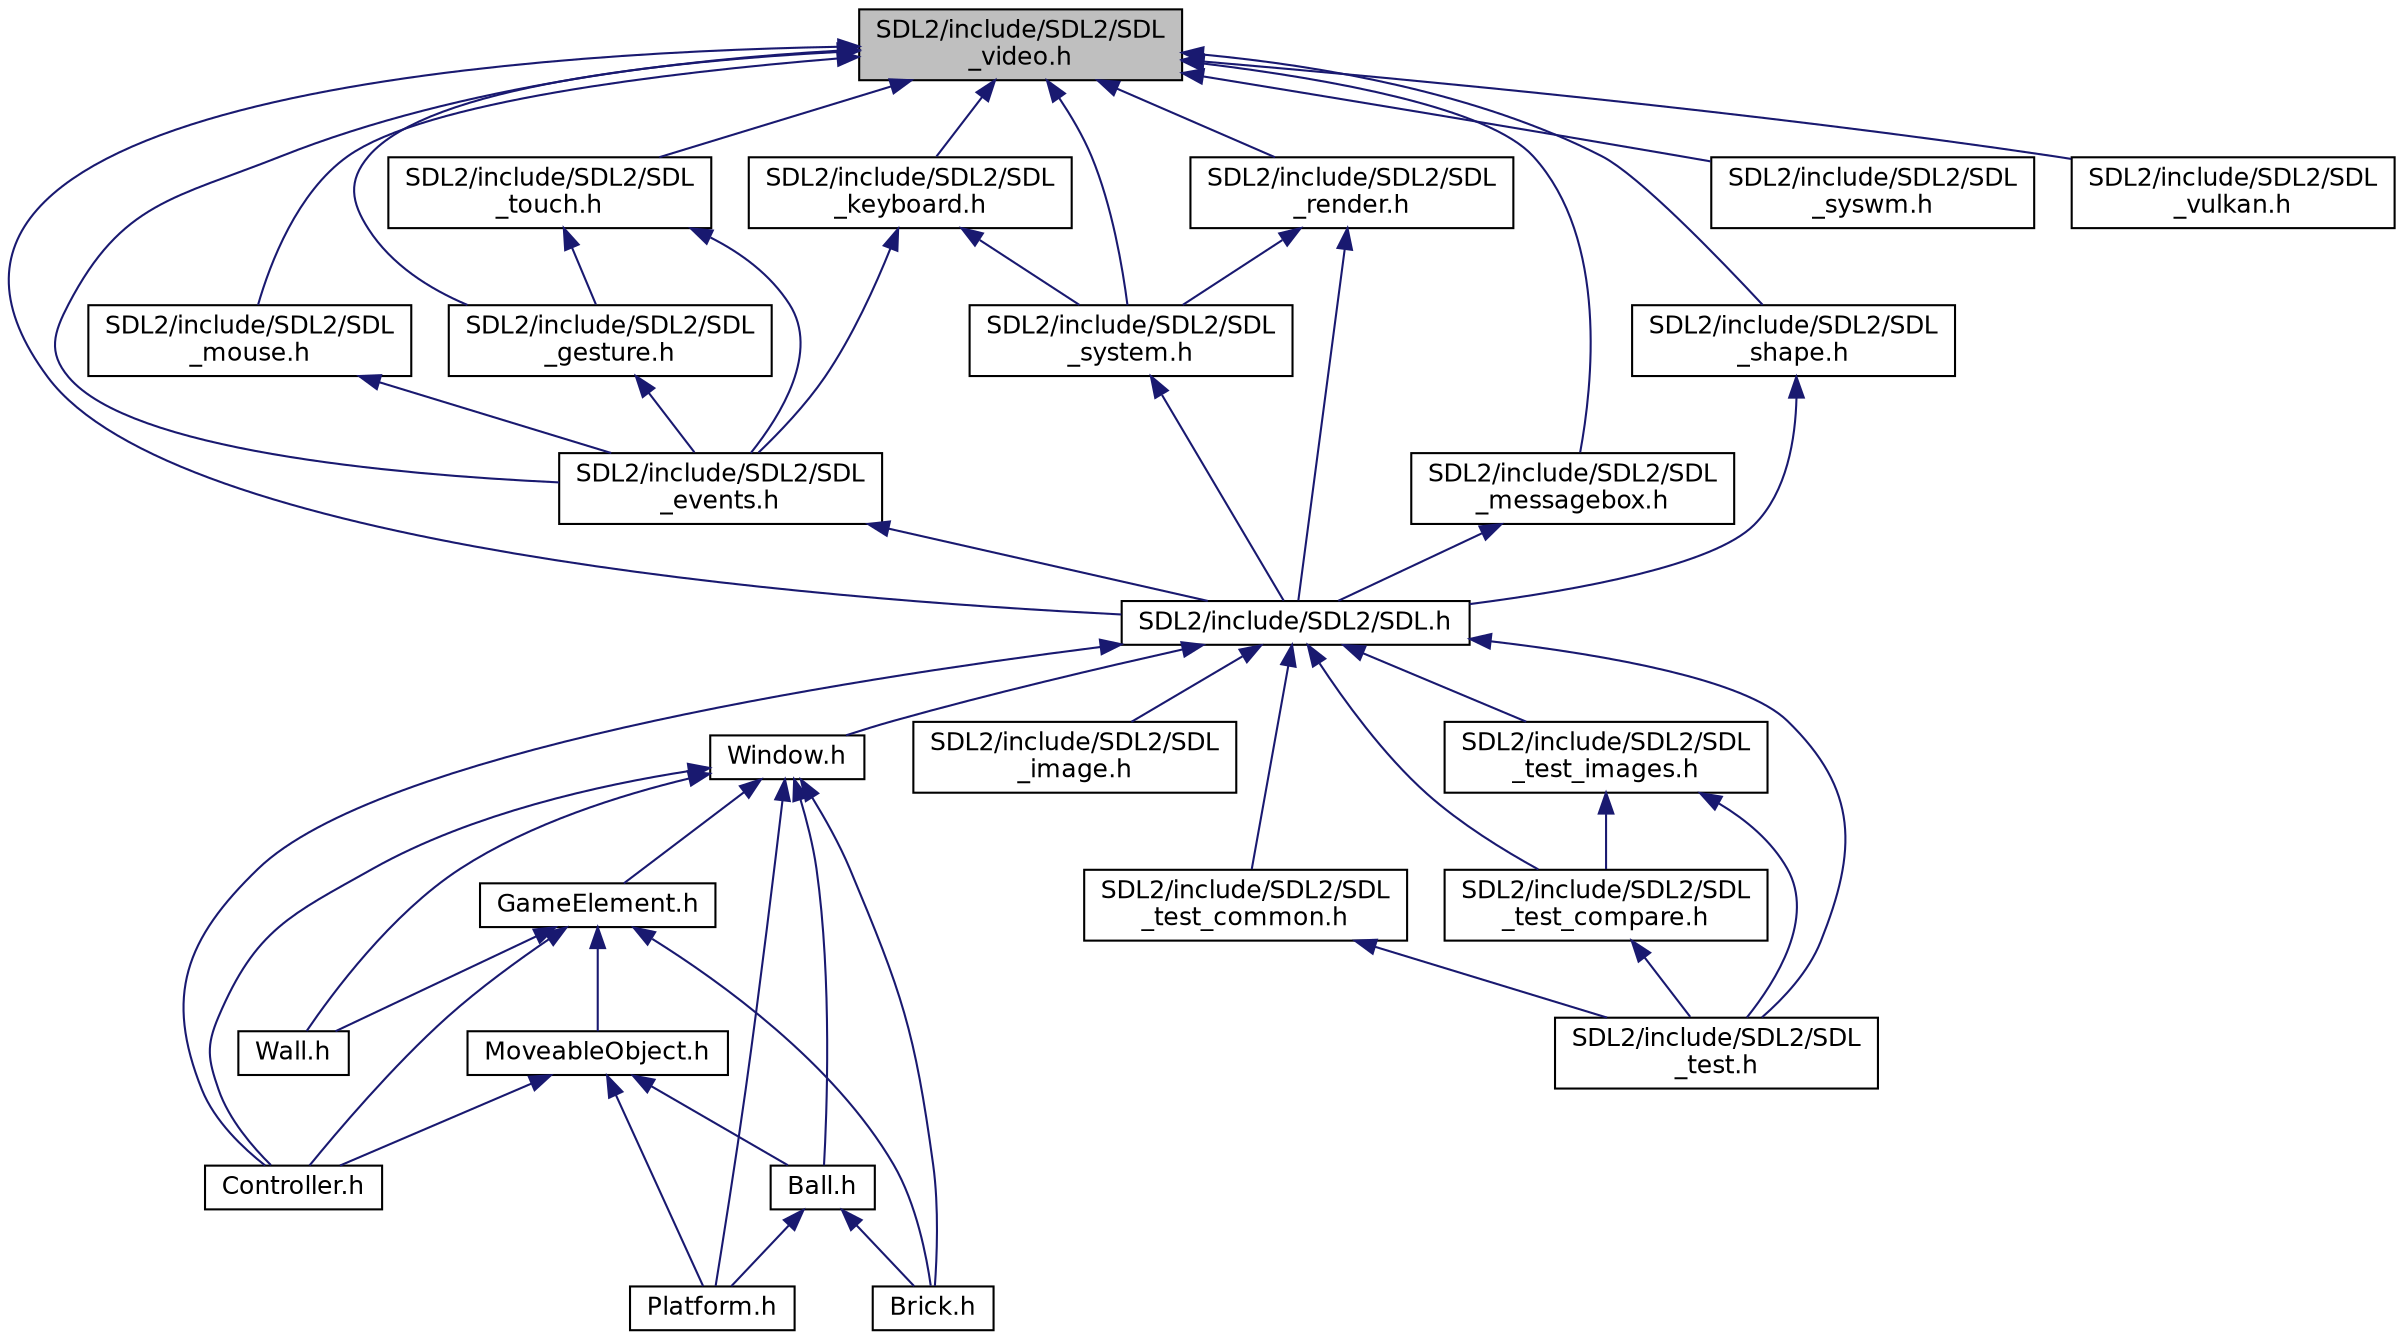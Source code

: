 digraph "SDL2/include/SDL2/SDL_video.h"
{
  edge [fontname="Helvetica",fontsize="12",labelfontname="Helvetica",labelfontsize="12"];
  node [fontname="Helvetica",fontsize="12",shape=record];
  Node15 [label="SDL2/include/SDL2/SDL\l_video.h",height=0.2,width=0.4,color="black", fillcolor="grey75", style="filled", fontcolor="black"];
  Node15 -> Node16 [dir="back",color="midnightblue",fontsize="12",style="solid",fontname="Helvetica"];
  Node16 [label="SDL2/include/SDL2/SDL\l_events.h",height=0.2,width=0.4,color="black", fillcolor="white", style="filled",URL="$_s_d_l__events_8h.html",tooltip="Include file for SDL event handling. "];
  Node16 -> Node17 [dir="back",color="midnightblue",fontsize="12",style="solid",fontname="Helvetica"];
  Node17 [label="SDL2/include/SDL2/SDL.h",height=0.2,width=0.4,color="black", fillcolor="white", style="filled",URL="$_s_d_l_8h.html",tooltip="Main include header for the SDL library. "];
  Node17 -> Node18 [dir="back",color="midnightblue",fontsize="12",style="solid",fontname="Helvetica"];
  Node18 [label="Window.h",height=0.2,width=0.4,color="black", fillcolor="white", style="filled",URL="$_window_8h_source.html"];
  Node18 -> Node19 [dir="back",color="midnightblue",fontsize="12",style="solid",fontname="Helvetica"];
  Node19 [label="Ball.h",height=0.2,width=0.4,color="black", fillcolor="white", style="filled",URL="$_ball_8h_source.html"];
  Node19 -> Node20 [dir="back",color="midnightblue",fontsize="12",style="solid",fontname="Helvetica"];
  Node20 [label="Brick.h",height=0.2,width=0.4,color="black", fillcolor="white", style="filled",URL="$_brick_8h_source.html"];
  Node19 -> Node21 [dir="back",color="midnightblue",fontsize="12",style="solid",fontname="Helvetica"];
  Node21 [label="Platform.h",height=0.2,width=0.4,color="black", fillcolor="white", style="filled",URL="$_platform_8h_source.html"];
  Node18 -> Node22 [dir="back",color="midnightblue",fontsize="12",style="solid",fontname="Helvetica"];
  Node22 [label="GameElement.h",height=0.2,width=0.4,color="black", fillcolor="white", style="filled",URL="$_game_element_8h_source.html"];
  Node22 -> Node23 [dir="back",color="midnightblue",fontsize="12",style="solid",fontname="Helvetica"];
  Node23 [label="MoveableObject.h",height=0.2,width=0.4,color="black", fillcolor="white", style="filled",URL="$_moveable_object_8h_source.html"];
  Node23 -> Node19 [dir="back",color="midnightblue",fontsize="12",style="solid",fontname="Helvetica"];
  Node23 -> Node24 [dir="back",color="midnightblue",fontsize="12",style="solid",fontname="Helvetica"];
  Node24 [label="Controller.h",height=0.2,width=0.4,color="black", fillcolor="white", style="filled",URL="$_controller_8h_source.html"];
  Node23 -> Node21 [dir="back",color="midnightblue",fontsize="12",style="solid",fontname="Helvetica"];
  Node22 -> Node20 [dir="back",color="midnightblue",fontsize="12",style="solid",fontname="Helvetica"];
  Node22 -> Node24 [dir="back",color="midnightblue",fontsize="12",style="solid",fontname="Helvetica"];
  Node22 -> Node25 [dir="back",color="midnightblue",fontsize="12",style="solid",fontname="Helvetica"];
  Node25 [label="Wall.h",height=0.2,width=0.4,color="black", fillcolor="white", style="filled",URL="$_wall_8h_source.html"];
  Node18 -> Node20 [dir="back",color="midnightblue",fontsize="12",style="solid",fontname="Helvetica"];
  Node18 -> Node24 [dir="back",color="midnightblue",fontsize="12",style="solid",fontname="Helvetica"];
  Node18 -> Node21 [dir="back",color="midnightblue",fontsize="12",style="solid",fontname="Helvetica"];
  Node18 -> Node25 [dir="back",color="midnightblue",fontsize="12",style="solid",fontname="Helvetica"];
  Node17 -> Node24 [dir="back",color="midnightblue",fontsize="12",style="solid",fontname="Helvetica"];
  Node17 -> Node26 [dir="back",color="midnightblue",fontsize="12",style="solid",fontname="Helvetica"];
  Node26 [label="SDL2/include/SDL2/SDL\l_image.h",height=0.2,width=0.4,color="black", fillcolor="white", style="filled",URL="$_s_d_l__image_8h_source.html"];
  Node17 -> Node27 [dir="back",color="midnightblue",fontsize="12",style="solid",fontname="Helvetica"];
  Node27 [label="SDL2/include/SDL2/SDL\l_test.h",height=0.2,width=0.4,color="black", fillcolor="white", style="filled",URL="$_s_d_l__test_8h.html",tooltip="Include file for SDL test framework. "];
  Node17 -> Node28 [dir="back",color="midnightblue",fontsize="12",style="solid",fontname="Helvetica"];
  Node28 [label="SDL2/include/SDL2/SDL\l_test_common.h",height=0.2,width=0.4,color="black", fillcolor="white", style="filled",URL="$_s_d_l__test__common_8h.html",tooltip="Include file for SDL test framework. "];
  Node28 -> Node27 [dir="back",color="midnightblue",fontsize="12",style="solid",fontname="Helvetica"];
  Node17 -> Node29 [dir="back",color="midnightblue",fontsize="12",style="solid",fontname="Helvetica"];
  Node29 [label="SDL2/include/SDL2/SDL\l_test_compare.h",height=0.2,width=0.4,color="black", fillcolor="white", style="filled",URL="$_s_d_l__test__compare_8h.html",tooltip="Include file for SDL test framework. "];
  Node29 -> Node27 [dir="back",color="midnightblue",fontsize="12",style="solid",fontname="Helvetica"];
  Node17 -> Node30 [dir="back",color="midnightblue",fontsize="12",style="solid",fontname="Helvetica"];
  Node30 [label="SDL2/include/SDL2/SDL\l_test_images.h",height=0.2,width=0.4,color="black", fillcolor="white", style="filled",URL="$_s_d_l__test__images_8h.html",tooltip="Include file for SDL test framework. "];
  Node30 -> Node29 [dir="back",color="midnightblue",fontsize="12",style="solid",fontname="Helvetica"];
  Node30 -> Node27 [dir="back",color="midnightblue",fontsize="12",style="solid",fontname="Helvetica"];
  Node15 -> Node31 [dir="back",color="midnightblue",fontsize="12",style="solid",fontname="Helvetica"];
  Node31 [label="SDL2/include/SDL2/SDL\l_keyboard.h",height=0.2,width=0.4,color="black", fillcolor="white", style="filled",URL="$_s_d_l__keyboard_8h.html",tooltip="Include file for SDL keyboard event handling. "];
  Node31 -> Node16 [dir="back",color="midnightblue",fontsize="12",style="solid",fontname="Helvetica"];
  Node31 -> Node32 [dir="back",color="midnightblue",fontsize="12",style="solid",fontname="Helvetica"];
  Node32 [label="SDL2/include/SDL2/SDL\l_system.h",height=0.2,width=0.4,color="black", fillcolor="white", style="filled",URL="$_s_d_l__system_8h.html",tooltip="Include file for platform specific SDL API functions. "];
  Node32 -> Node17 [dir="back",color="midnightblue",fontsize="12",style="solid",fontname="Helvetica"];
  Node15 -> Node33 [dir="back",color="midnightblue",fontsize="12",style="solid",fontname="Helvetica"];
  Node33 [label="SDL2/include/SDL2/SDL\l_mouse.h",height=0.2,width=0.4,color="black", fillcolor="white", style="filled",URL="$_s_d_l__mouse_8h.html",tooltip="Include file for SDL mouse event handling. "];
  Node33 -> Node16 [dir="back",color="midnightblue",fontsize="12",style="solid",fontname="Helvetica"];
  Node15 -> Node34 [dir="back",color="midnightblue",fontsize="12",style="solid",fontname="Helvetica"];
  Node34 [label="SDL2/include/SDL2/SDL\l_gesture.h",height=0.2,width=0.4,color="black", fillcolor="white", style="filled",URL="$_s_d_l__gesture_8h.html",tooltip="Include file for SDL gesture event handling. "];
  Node34 -> Node16 [dir="back",color="midnightblue",fontsize="12",style="solid",fontname="Helvetica"];
  Node15 -> Node35 [dir="back",color="midnightblue",fontsize="12",style="solid",fontname="Helvetica"];
  Node35 [label="SDL2/include/SDL2/SDL\l_touch.h",height=0.2,width=0.4,color="black", fillcolor="white", style="filled",URL="$_s_d_l__touch_8h.html",tooltip="Include file for SDL touch event handling. "];
  Node35 -> Node34 [dir="back",color="midnightblue",fontsize="12",style="solid",fontname="Helvetica"];
  Node35 -> Node16 [dir="back",color="midnightblue",fontsize="12",style="solid",fontname="Helvetica"];
  Node15 -> Node36 [dir="back",color="midnightblue",fontsize="12",style="solid",fontname="Helvetica"];
  Node36 [label="SDL2/include/SDL2/SDL\l_messagebox.h",height=0.2,width=0.4,color="black", fillcolor="white", style="filled",URL="$_s_d_l__messagebox_8h_source.html"];
  Node36 -> Node17 [dir="back",color="midnightblue",fontsize="12",style="solid",fontname="Helvetica"];
  Node15 -> Node37 [dir="back",color="midnightblue",fontsize="12",style="solid",fontname="Helvetica"];
  Node37 [label="SDL2/include/SDL2/SDL\l_render.h",height=0.2,width=0.4,color="black", fillcolor="white", style="filled",URL="$_s_d_l__render_8h.html",tooltip="Header file for SDL 2D rendering functions. "];
  Node37 -> Node17 [dir="back",color="midnightblue",fontsize="12",style="solid",fontname="Helvetica"];
  Node37 -> Node32 [dir="back",color="midnightblue",fontsize="12",style="solid",fontname="Helvetica"];
  Node15 -> Node38 [dir="back",color="midnightblue",fontsize="12",style="solid",fontname="Helvetica"];
  Node38 [label="SDL2/include/SDL2/SDL\l_shape.h",height=0.2,width=0.4,color="black", fillcolor="white", style="filled",URL="$_s_d_l__shape_8h.html",tooltip="Header file for the shaped window API. "];
  Node38 -> Node17 [dir="back",color="midnightblue",fontsize="12",style="solid",fontname="Helvetica"];
  Node15 -> Node32 [dir="back",color="midnightblue",fontsize="12",style="solid",fontname="Helvetica"];
  Node15 -> Node17 [dir="back",color="midnightblue",fontsize="12",style="solid",fontname="Helvetica"];
  Node15 -> Node39 [dir="back",color="midnightblue",fontsize="12",style="solid",fontname="Helvetica"];
  Node39 [label="SDL2/include/SDL2/SDL\l_syswm.h",height=0.2,width=0.4,color="black", fillcolor="white", style="filled",URL="$_s_d_l__syswm_8h.html",tooltip="Include file for SDL custom system window manager hooks. "];
  Node15 -> Node40 [dir="back",color="midnightblue",fontsize="12",style="solid",fontname="Helvetica"];
  Node40 [label="SDL2/include/SDL2/SDL\l_vulkan.h",height=0.2,width=0.4,color="black", fillcolor="white", style="filled",URL="$_s_d_l__vulkan_8h.html",tooltip="Header file for functions to creating Vulkan surfaces on SDL windows. "];
}
